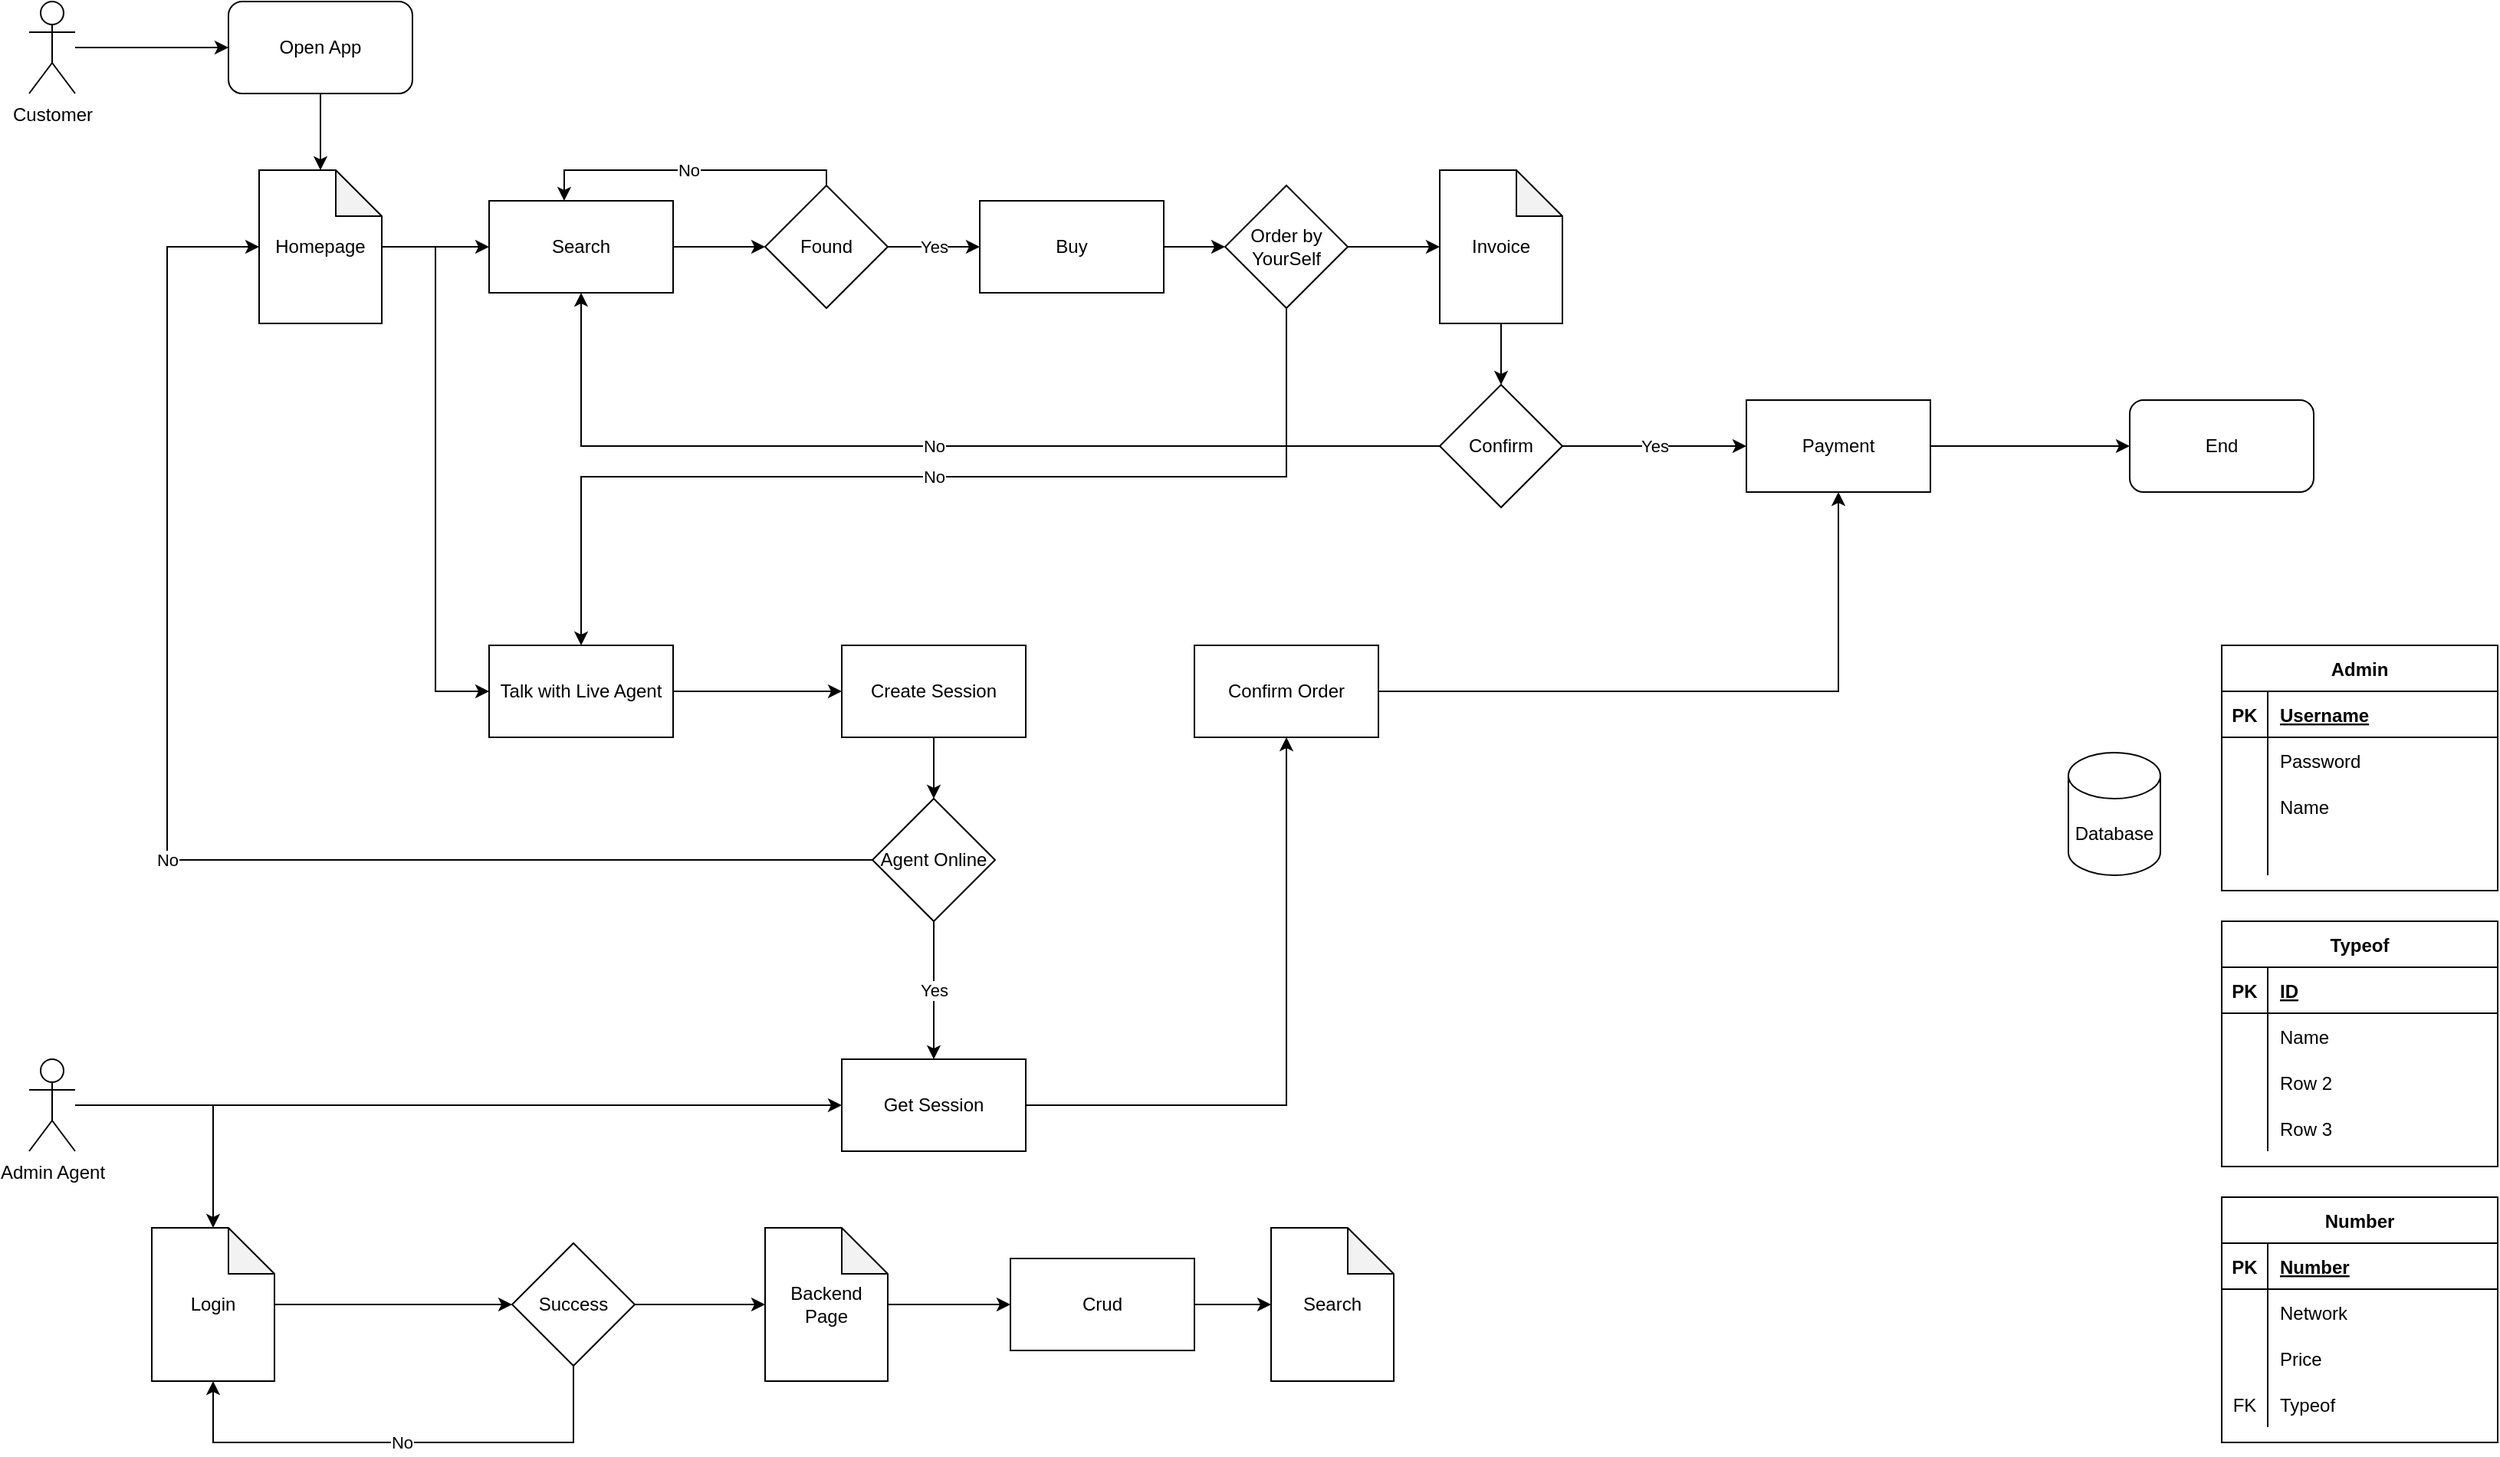 <mxfile version="19.0.3" type="device"><diagram id="yJBhZ_BCg5mVfCFzSNiU" name="Page-1"><mxGraphModel dx="1212" dy="1225" grid="1" gridSize="10" guides="1" tooltips="1" connect="1" arrows="1" fold="1" page="1" pageScale="1" pageWidth="850" pageHeight="1100" background="#ffffff" math="0" shadow="0"><root><mxCell id="0"/><mxCell id="1" parent="0"/><mxCell id="XgTPqFh4UsQPKAMZtVk0-4" style="edgeStyle=orthogonalEdgeStyle;rounded=0;orthogonalLoop=1;jettySize=auto;html=1;" edge="1" parent="1" source="XgTPqFh4UsQPKAMZtVk0-2" target="XgTPqFh4UsQPKAMZtVk0-3"><mxGeometry relative="1" as="geometry"/></mxCell><mxCell id="XgTPqFh4UsQPKAMZtVk0-2" value="Customer" style="shape=umlActor;verticalLabelPosition=bottom;verticalAlign=top;html=1;outlineConnect=0;" vertex="1" parent="1"><mxGeometry x="880" y="80" width="30" height="60" as="geometry"/></mxCell><mxCell id="XgTPqFh4UsQPKAMZtVk0-32" style="edgeStyle=orthogonalEdgeStyle;rounded=0;orthogonalLoop=1;jettySize=auto;html=1;" edge="1" parent="1" source="XgTPqFh4UsQPKAMZtVk0-3" target="XgTPqFh4UsQPKAMZtVk0-31"><mxGeometry relative="1" as="geometry"/></mxCell><mxCell id="XgTPqFh4UsQPKAMZtVk0-3" value="Open App" style="rounded=1;whiteSpace=wrap;html=1;" vertex="1" parent="1"><mxGeometry x="1010" y="80" width="120" height="60" as="geometry"/></mxCell><mxCell id="XgTPqFh4UsQPKAMZtVk0-5" value="Number" style="shape=table;startSize=30;container=1;collapsible=1;childLayout=tableLayout;fixedRows=1;rowLines=0;fontStyle=1;align=center;resizeLast=1;" vertex="1" parent="1"><mxGeometry x="2310" y="860" width="180" height="160" as="geometry"/></mxCell><mxCell id="XgTPqFh4UsQPKAMZtVk0-6" value="" style="shape=tableRow;horizontal=0;startSize=0;swimlaneHead=0;swimlaneBody=0;fillColor=none;collapsible=0;dropTarget=0;points=[[0,0.5],[1,0.5]];portConstraint=eastwest;top=0;left=0;right=0;bottom=1;" vertex="1" parent="XgTPqFh4UsQPKAMZtVk0-5"><mxGeometry y="30" width="180" height="30" as="geometry"/></mxCell><mxCell id="XgTPqFh4UsQPKAMZtVk0-7" value="PK" style="shape=partialRectangle;connectable=0;fillColor=none;top=0;left=0;bottom=0;right=0;fontStyle=1;overflow=hidden;" vertex="1" parent="XgTPqFh4UsQPKAMZtVk0-6"><mxGeometry width="30" height="30" as="geometry"><mxRectangle width="30" height="30" as="alternateBounds"/></mxGeometry></mxCell><mxCell id="XgTPqFh4UsQPKAMZtVk0-8" value="Number" style="shape=partialRectangle;connectable=0;fillColor=none;top=0;left=0;bottom=0;right=0;align=left;spacingLeft=6;fontStyle=5;overflow=hidden;" vertex="1" parent="XgTPqFh4UsQPKAMZtVk0-6"><mxGeometry x="30" width="150" height="30" as="geometry"><mxRectangle width="150" height="30" as="alternateBounds"/></mxGeometry></mxCell><mxCell id="XgTPqFh4UsQPKAMZtVk0-9" value="" style="shape=tableRow;horizontal=0;startSize=0;swimlaneHead=0;swimlaneBody=0;fillColor=none;collapsible=0;dropTarget=0;points=[[0,0.5],[1,0.5]];portConstraint=eastwest;top=0;left=0;right=0;bottom=0;" vertex="1" parent="XgTPqFh4UsQPKAMZtVk0-5"><mxGeometry y="60" width="180" height="30" as="geometry"/></mxCell><mxCell id="XgTPqFh4UsQPKAMZtVk0-10" value="" style="shape=partialRectangle;connectable=0;fillColor=none;top=0;left=0;bottom=0;right=0;editable=1;overflow=hidden;" vertex="1" parent="XgTPqFh4UsQPKAMZtVk0-9"><mxGeometry width="30" height="30" as="geometry"><mxRectangle width="30" height="30" as="alternateBounds"/></mxGeometry></mxCell><mxCell id="XgTPqFh4UsQPKAMZtVk0-11" value="Network" style="shape=partialRectangle;connectable=0;fillColor=none;top=0;left=0;bottom=0;right=0;align=left;spacingLeft=6;overflow=hidden;" vertex="1" parent="XgTPqFh4UsQPKAMZtVk0-9"><mxGeometry x="30" width="150" height="30" as="geometry"><mxRectangle width="150" height="30" as="alternateBounds"/></mxGeometry></mxCell><mxCell id="XgTPqFh4UsQPKAMZtVk0-12" value="" style="shape=tableRow;horizontal=0;startSize=0;swimlaneHead=0;swimlaneBody=0;fillColor=none;collapsible=0;dropTarget=0;points=[[0,0.5],[1,0.5]];portConstraint=eastwest;top=0;left=0;right=0;bottom=0;" vertex="1" parent="XgTPqFh4UsQPKAMZtVk0-5"><mxGeometry y="90" width="180" height="30" as="geometry"/></mxCell><mxCell id="XgTPqFh4UsQPKAMZtVk0-13" value="" style="shape=partialRectangle;connectable=0;fillColor=none;top=0;left=0;bottom=0;right=0;editable=1;overflow=hidden;" vertex="1" parent="XgTPqFh4UsQPKAMZtVk0-12"><mxGeometry width="30" height="30" as="geometry"><mxRectangle width="30" height="30" as="alternateBounds"/></mxGeometry></mxCell><mxCell id="XgTPqFh4UsQPKAMZtVk0-14" value="Price" style="shape=partialRectangle;connectable=0;fillColor=none;top=0;left=0;bottom=0;right=0;align=left;spacingLeft=6;overflow=hidden;" vertex="1" parent="XgTPqFh4UsQPKAMZtVk0-12"><mxGeometry x="30" width="150" height="30" as="geometry"><mxRectangle width="150" height="30" as="alternateBounds"/></mxGeometry></mxCell><mxCell id="XgTPqFh4UsQPKAMZtVk0-15" value="" style="shape=tableRow;horizontal=0;startSize=0;swimlaneHead=0;swimlaneBody=0;fillColor=none;collapsible=0;dropTarget=0;points=[[0,0.5],[1,0.5]];portConstraint=eastwest;top=0;left=0;right=0;bottom=0;" vertex="1" parent="XgTPqFh4UsQPKAMZtVk0-5"><mxGeometry y="120" width="180" height="30" as="geometry"/></mxCell><mxCell id="XgTPqFh4UsQPKAMZtVk0-16" value="FK" style="shape=partialRectangle;connectable=0;fillColor=none;top=0;left=0;bottom=0;right=0;editable=1;overflow=hidden;" vertex="1" parent="XgTPqFh4UsQPKAMZtVk0-15"><mxGeometry width="30" height="30" as="geometry"><mxRectangle width="30" height="30" as="alternateBounds"/></mxGeometry></mxCell><mxCell id="XgTPqFh4UsQPKAMZtVk0-17" value="Typeof" style="shape=partialRectangle;connectable=0;fillColor=none;top=0;left=0;bottom=0;right=0;align=left;spacingLeft=6;overflow=hidden;" vertex="1" parent="XgTPqFh4UsQPKAMZtVk0-15"><mxGeometry x="30" width="150" height="30" as="geometry"><mxRectangle width="150" height="30" as="alternateBounds"/></mxGeometry></mxCell><mxCell id="XgTPqFh4UsQPKAMZtVk0-18" value="Typeof" style="shape=table;startSize=30;container=1;collapsible=1;childLayout=tableLayout;fixedRows=1;rowLines=0;fontStyle=1;align=center;resizeLast=1;" vertex="1" parent="1"><mxGeometry x="2310" y="680" width="180" height="160" as="geometry"/></mxCell><mxCell id="XgTPqFh4UsQPKAMZtVk0-19" value="" style="shape=tableRow;horizontal=0;startSize=0;swimlaneHead=0;swimlaneBody=0;fillColor=none;collapsible=0;dropTarget=0;points=[[0,0.5],[1,0.5]];portConstraint=eastwest;top=0;left=0;right=0;bottom=1;" vertex="1" parent="XgTPqFh4UsQPKAMZtVk0-18"><mxGeometry y="30" width="180" height="30" as="geometry"/></mxCell><mxCell id="XgTPqFh4UsQPKAMZtVk0-20" value="PK" style="shape=partialRectangle;connectable=0;fillColor=none;top=0;left=0;bottom=0;right=0;fontStyle=1;overflow=hidden;" vertex="1" parent="XgTPqFh4UsQPKAMZtVk0-19"><mxGeometry width="30" height="30" as="geometry"><mxRectangle width="30" height="30" as="alternateBounds"/></mxGeometry></mxCell><mxCell id="XgTPqFh4UsQPKAMZtVk0-21" value="ID" style="shape=partialRectangle;connectable=0;fillColor=none;top=0;left=0;bottom=0;right=0;align=left;spacingLeft=6;fontStyle=5;overflow=hidden;" vertex="1" parent="XgTPqFh4UsQPKAMZtVk0-19"><mxGeometry x="30" width="150" height="30" as="geometry"><mxRectangle width="150" height="30" as="alternateBounds"/></mxGeometry></mxCell><mxCell id="XgTPqFh4UsQPKAMZtVk0-22" value="" style="shape=tableRow;horizontal=0;startSize=0;swimlaneHead=0;swimlaneBody=0;fillColor=none;collapsible=0;dropTarget=0;points=[[0,0.5],[1,0.5]];portConstraint=eastwest;top=0;left=0;right=0;bottom=0;" vertex="1" parent="XgTPqFh4UsQPKAMZtVk0-18"><mxGeometry y="60" width="180" height="30" as="geometry"/></mxCell><mxCell id="XgTPqFh4UsQPKAMZtVk0-23" value="" style="shape=partialRectangle;connectable=0;fillColor=none;top=0;left=0;bottom=0;right=0;editable=1;overflow=hidden;" vertex="1" parent="XgTPqFh4UsQPKAMZtVk0-22"><mxGeometry width="30" height="30" as="geometry"><mxRectangle width="30" height="30" as="alternateBounds"/></mxGeometry></mxCell><mxCell id="XgTPqFh4UsQPKAMZtVk0-24" value="Name" style="shape=partialRectangle;connectable=0;fillColor=none;top=0;left=0;bottom=0;right=0;align=left;spacingLeft=6;overflow=hidden;" vertex="1" parent="XgTPqFh4UsQPKAMZtVk0-22"><mxGeometry x="30" width="150" height="30" as="geometry"><mxRectangle width="150" height="30" as="alternateBounds"/></mxGeometry></mxCell><mxCell id="XgTPqFh4UsQPKAMZtVk0-25" value="" style="shape=tableRow;horizontal=0;startSize=0;swimlaneHead=0;swimlaneBody=0;fillColor=none;collapsible=0;dropTarget=0;points=[[0,0.5],[1,0.5]];portConstraint=eastwest;top=0;left=0;right=0;bottom=0;" vertex="1" parent="XgTPqFh4UsQPKAMZtVk0-18"><mxGeometry y="90" width="180" height="30" as="geometry"/></mxCell><mxCell id="XgTPqFh4UsQPKAMZtVk0-26" value="" style="shape=partialRectangle;connectable=0;fillColor=none;top=0;left=0;bottom=0;right=0;editable=1;overflow=hidden;" vertex="1" parent="XgTPqFh4UsQPKAMZtVk0-25"><mxGeometry width="30" height="30" as="geometry"><mxRectangle width="30" height="30" as="alternateBounds"/></mxGeometry></mxCell><mxCell id="XgTPqFh4UsQPKAMZtVk0-27" value="Row 2" style="shape=partialRectangle;connectable=0;fillColor=none;top=0;left=0;bottom=0;right=0;align=left;spacingLeft=6;overflow=hidden;" vertex="1" parent="XgTPqFh4UsQPKAMZtVk0-25"><mxGeometry x="30" width="150" height="30" as="geometry"><mxRectangle width="150" height="30" as="alternateBounds"/></mxGeometry></mxCell><mxCell id="XgTPqFh4UsQPKAMZtVk0-28" value="" style="shape=tableRow;horizontal=0;startSize=0;swimlaneHead=0;swimlaneBody=0;fillColor=none;collapsible=0;dropTarget=0;points=[[0,0.5],[1,0.5]];portConstraint=eastwest;top=0;left=0;right=0;bottom=0;" vertex="1" parent="XgTPqFh4UsQPKAMZtVk0-18"><mxGeometry y="120" width="180" height="30" as="geometry"/></mxCell><mxCell id="XgTPqFh4UsQPKAMZtVk0-29" value="" style="shape=partialRectangle;connectable=0;fillColor=none;top=0;left=0;bottom=0;right=0;editable=1;overflow=hidden;" vertex="1" parent="XgTPqFh4UsQPKAMZtVk0-28"><mxGeometry width="30" height="30" as="geometry"><mxRectangle width="30" height="30" as="alternateBounds"/></mxGeometry></mxCell><mxCell id="XgTPqFh4UsQPKAMZtVk0-30" value="Row 3" style="shape=partialRectangle;connectable=0;fillColor=none;top=0;left=0;bottom=0;right=0;align=left;spacingLeft=6;overflow=hidden;" vertex="1" parent="XgTPqFh4UsQPKAMZtVk0-28"><mxGeometry x="30" width="150" height="30" as="geometry"><mxRectangle width="150" height="30" as="alternateBounds"/></mxGeometry></mxCell><mxCell id="XgTPqFh4UsQPKAMZtVk0-36" style="edgeStyle=orthogonalEdgeStyle;rounded=0;orthogonalLoop=1;jettySize=auto;html=1;" edge="1" parent="1" source="XgTPqFh4UsQPKAMZtVk0-31" target="XgTPqFh4UsQPKAMZtVk0-35"><mxGeometry relative="1" as="geometry"/></mxCell><mxCell id="XgTPqFh4UsQPKAMZtVk0-40" style="edgeStyle=orthogonalEdgeStyle;rounded=0;orthogonalLoop=1;jettySize=auto;html=1;entryX=0;entryY=0.5;entryDx=0;entryDy=0;" edge="1" parent="1" source="XgTPqFh4UsQPKAMZtVk0-31" target="XgTPqFh4UsQPKAMZtVk0-39"><mxGeometry relative="1" as="geometry"/></mxCell><mxCell id="XgTPqFh4UsQPKAMZtVk0-31" value="Homepage" style="shape=note;whiteSpace=wrap;html=1;backgroundOutline=1;darkOpacity=0.05;" vertex="1" parent="1"><mxGeometry x="1030" y="190" width="80" height="100" as="geometry"/></mxCell><mxCell id="XgTPqFh4UsQPKAMZtVk0-42" style="edgeStyle=orthogonalEdgeStyle;rounded=0;orthogonalLoop=1;jettySize=auto;html=1;" edge="1" parent="1" source="XgTPqFh4UsQPKAMZtVk0-35"><mxGeometry relative="1" as="geometry"><mxPoint x="1360" y="240" as="targetPoint"/></mxGeometry></mxCell><mxCell id="XgTPqFh4UsQPKAMZtVk0-35" value="Search" style="rounded=0;whiteSpace=wrap;html=1;" vertex="1" parent="1"><mxGeometry x="1180" y="210" width="120" height="60" as="geometry"/></mxCell><mxCell id="XgTPqFh4UsQPKAMZtVk0-75" style="edgeStyle=orthogonalEdgeStyle;rounded=0;orthogonalLoop=1;jettySize=auto;html=1;entryX=0;entryY=0.5;entryDx=0;entryDy=0;" edge="1" parent="1" source="XgTPqFh4UsQPKAMZtVk0-39" target="XgTPqFh4UsQPKAMZtVk0-74"><mxGeometry relative="1" as="geometry"/></mxCell><mxCell id="XgTPqFh4UsQPKAMZtVk0-39" value="Talk with Live Agent" style="rounded=0;whiteSpace=wrap;html=1;" vertex="1" parent="1"><mxGeometry x="1180" y="500" width="120" height="60" as="geometry"/></mxCell><mxCell id="XgTPqFh4UsQPKAMZtVk0-50" value="No" style="edgeStyle=orthogonalEdgeStyle;rounded=0;orthogonalLoop=1;jettySize=auto;html=1;entryX=0.408;entryY=0;entryDx=0;entryDy=0;entryPerimeter=0;" edge="1" parent="1" source="XgTPqFh4UsQPKAMZtVk0-49" target="XgTPqFh4UsQPKAMZtVk0-35"><mxGeometry relative="1" as="geometry"><Array as="points"><mxPoint x="1400" y="190"/><mxPoint x="1229" y="190"/></Array></mxGeometry></mxCell><mxCell id="XgTPqFh4UsQPKAMZtVk0-53" value="Yes" style="edgeStyle=orthogonalEdgeStyle;rounded=0;orthogonalLoop=1;jettySize=auto;html=1;entryX=0;entryY=0.5;entryDx=0;entryDy=0;" edge="1" parent="1" source="XgTPqFh4UsQPKAMZtVk0-49" target="XgTPqFh4UsQPKAMZtVk0-52"><mxGeometry relative="1" as="geometry"/></mxCell><mxCell id="XgTPqFh4UsQPKAMZtVk0-49" value="Found" style="rhombus;whiteSpace=wrap;html=1;" vertex="1" parent="1"><mxGeometry x="1360" y="200" width="80" height="80" as="geometry"/></mxCell><mxCell id="XgTPqFh4UsQPKAMZtVk0-56" style="edgeStyle=orthogonalEdgeStyle;rounded=0;orthogonalLoop=1;jettySize=auto;html=1;" edge="1" parent="1" source="XgTPqFh4UsQPKAMZtVk0-52" target="XgTPqFh4UsQPKAMZtVk0-54"><mxGeometry relative="1" as="geometry"/></mxCell><mxCell id="XgTPqFh4UsQPKAMZtVk0-52" value="Buy" style="rounded=0;whiteSpace=wrap;html=1;" vertex="1" parent="1"><mxGeometry x="1500" y="210" width="120" height="60" as="geometry"/></mxCell><mxCell id="XgTPqFh4UsQPKAMZtVk0-55" value="No" style="edgeStyle=orthogonalEdgeStyle;rounded=0;orthogonalLoop=1;jettySize=auto;html=1;exitX=0.5;exitY=1;exitDx=0;exitDy=0;" edge="1" parent="1" source="XgTPqFh4UsQPKAMZtVk0-54" target="XgTPqFh4UsQPKAMZtVk0-39"><mxGeometry relative="1" as="geometry"/></mxCell><mxCell id="XgTPqFh4UsQPKAMZtVk0-58" style="edgeStyle=orthogonalEdgeStyle;rounded=0;orthogonalLoop=1;jettySize=auto;html=1;" edge="1" parent="1" source="XgTPqFh4UsQPKAMZtVk0-54" target="XgTPqFh4UsQPKAMZtVk0-57"><mxGeometry relative="1" as="geometry"/></mxCell><mxCell id="XgTPqFh4UsQPKAMZtVk0-54" value="Order by YourSelf" style="rhombus;whiteSpace=wrap;html=1;" vertex="1" parent="1"><mxGeometry x="1660" y="200" width="80" height="80" as="geometry"/></mxCell><mxCell id="XgTPqFh4UsQPKAMZtVk0-61" style="edgeStyle=orthogonalEdgeStyle;rounded=0;orthogonalLoop=1;jettySize=auto;html=1;" edge="1" parent="1" source="XgTPqFh4UsQPKAMZtVk0-57" target="XgTPqFh4UsQPKAMZtVk0-59"><mxGeometry relative="1" as="geometry"/></mxCell><mxCell id="XgTPqFh4UsQPKAMZtVk0-57" value="Invoice" style="shape=note;whiteSpace=wrap;html=1;backgroundOutline=1;darkOpacity=0.05;" vertex="1" parent="1"><mxGeometry x="1800" y="190" width="80" height="100" as="geometry"/></mxCell><mxCell id="XgTPqFh4UsQPKAMZtVk0-60" value="No" style="edgeStyle=orthogonalEdgeStyle;rounded=0;orthogonalLoop=1;jettySize=auto;html=1;" edge="1" parent="1" source="XgTPqFh4UsQPKAMZtVk0-59" target="XgTPqFh4UsQPKAMZtVk0-35"><mxGeometry relative="1" as="geometry"/></mxCell><mxCell id="XgTPqFh4UsQPKAMZtVk0-68" value="Yes" style="edgeStyle=orthogonalEdgeStyle;rounded=0;orthogonalLoop=1;jettySize=auto;html=1;entryX=0;entryY=0.5;entryDx=0;entryDy=0;" edge="1" parent="1" source="XgTPqFh4UsQPKAMZtVk0-59" target="XgTPqFh4UsQPKAMZtVk0-67"><mxGeometry relative="1" as="geometry"/></mxCell><mxCell id="XgTPqFh4UsQPKAMZtVk0-59" value="Confirm" style="rhombus;whiteSpace=wrap;html=1;" vertex="1" parent="1"><mxGeometry x="1800" y="330" width="80" height="80" as="geometry"/></mxCell><mxCell id="XgTPqFh4UsQPKAMZtVk0-70" style="edgeStyle=orthogonalEdgeStyle;rounded=0;orthogonalLoop=1;jettySize=auto;html=1;entryX=0;entryY=0.5;entryDx=0;entryDy=0;" edge="1" parent="1" source="XgTPqFh4UsQPKAMZtVk0-67" target="XgTPqFh4UsQPKAMZtVk0-69"><mxGeometry relative="1" as="geometry"/></mxCell><mxCell id="XgTPqFh4UsQPKAMZtVk0-67" value="Payment" style="rounded=0;whiteSpace=wrap;html=1;" vertex="1" parent="1"><mxGeometry x="2000" y="340" width="120" height="60" as="geometry"/></mxCell><mxCell id="XgTPqFh4UsQPKAMZtVk0-69" value="End" style="rounded=1;whiteSpace=wrap;html=1;" vertex="1" parent="1"><mxGeometry x="2250" y="340" width="120" height="60" as="geometry"/></mxCell><mxCell id="XgTPqFh4UsQPKAMZtVk0-73" style="edgeStyle=orthogonalEdgeStyle;rounded=0;orthogonalLoop=1;jettySize=auto;html=1;" edge="1" parent="1" source="XgTPqFh4UsQPKAMZtVk0-71" target="XgTPqFh4UsQPKAMZtVk0-67"><mxGeometry relative="1" as="geometry"/></mxCell><mxCell id="XgTPqFh4UsQPKAMZtVk0-71" value="Confirm Order" style="rounded=0;whiteSpace=wrap;html=1;" vertex="1" parent="1"><mxGeometry x="1640" y="500" width="120" height="60" as="geometry"/></mxCell><mxCell id="XgTPqFh4UsQPKAMZtVk0-87" style="edgeStyle=orthogonalEdgeStyle;rounded=0;orthogonalLoop=1;jettySize=auto;html=1;" edge="1" parent="1" source="XgTPqFh4UsQPKAMZtVk0-74" target="XgTPqFh4UsQPKAMZtVk0-84"><mxGeometry relative="1" as="geometry"/></mxCell><mxCell id="XgTPqFh4UsQPKAMZtVk0-74" value="Create Session" style="rounded=0;whiteSpace=wrap;html=1;" vertex="1" parent="1"><mxGeometry x="1410" y="500" width="120" height="60" as="geometry"/></mxCell><mxCell id="XgTPqFh4UsQPKAMZtVk0-80" style="edgeStyle=orthogonalEdgeStyle;rounded=0;orthogonalLoop=1;jettySize=auto;html=1;" edge="1" parent="1" source="XgTPqFh4UsQPKAMZtVk0-77" target="XgTPqFh4UsQPKAMZtVk0-79"><mxGeometry relative="1" as="geometry"/></mxCell><mxCell id="XgTPqFh4UsQPKAMZtVk0-98" style="edgeStyle=orthogonalEdgeStyle;rounded=0;orthogonalLoop=1;jettySize=auto;html=1;" edge="1" parent="1" source="XgTPqFh4UsQPKAMZtVk0-77" target="XgTPqFh4UsQPKAMZtVk0-95"><mxGeometry relative="1" as="geometry"/></mxCell><mxCell id="XgTPqFh4UsQPKAMZtVk0-77" value="Admin Agent" style="shape=umlActor;verticalLabelPosition=bottom;verticalAlign=top;html=1;outlineConnect=0;" vertex="1" parent="1"><mxGeometry x="880" y="770" width="30" height="60" as="geometry"/></mxCell><mxCell id="XgTPqFh4UsQPKAMZtVk0-82" style="edgeStyle=orthogonalEdgeStyle;rounded=0;orthogonalLoop=1;jettySize=auto;html=1;" edge="1" parent="1" source="XgTPqFh4UsQPKAMZtVk0-79" target="XgTPqFh4UsQPKAMZtVk0-71"><mxGeometry relative="1" as="geometry"/></mxCell><mxCell id="XgTPqFh4UsQPKAMZtVk0-79" value="Get Session" style="rounded=0;whiteSpace=wrap;html=1;" vertex="1" parent="1"><mxGeometry x="1410" y="770" width="120" height="60" as="geometry"/></mxCell><mxCell id="XgTPqFh4UsQPKAMZtVk0-85" value="Yes" style="edgeStyle=orthogonalEdgeStyle;rounded=0;orthogonalLoop=1;jettySize=auto;html=1;" edge="1" parent="1" source="XgTPqFh4UsQPKAMZtVk0-84" target="XgTPqFh4UsQPKAMZtVk0-79"><mxGeometry relative="1" as="geometry"/></mxCell><mxCell id="XgTPqFh4UsQPKAMZtVk0-86" value="No" style="edgeStyle=orthogonalEdgeStyle;rounded=0;orthogonalLoop=1;jettySize=auto;html=1;" edge="1" parent="1" source="XgTPqFh4UsQPKAMZtVk0-84" target="XgTPqFh4UsQPKAMZtVk0-31"><mxGeometry relative="1" as="geometry"><Array as="points"><mxPoint x="970" y="640"/><mxPoint x="970" y="240"/></Array></mxGeometry></mxCell><mxCell id="XgTPqFh4UsQPKAMZtVk0-84" value="Agent Online" style="rhombus;whiteSpace=wrap;html=1;" vertex="1" parent="1"><mxGeometry x="1430" y="600" width="80" height="80" as="geometry"/></mxCell><mxCell id="XgTPqFh4UsQPKAMZtVk0-101" value="No" style="edgeStyle=orthogonalEdgeStyle;rounded=0;orthogonalLoop=1;jettySize=auto;html=1;" edge="1" parent="1" source="XgTPqFh4UsQPKAMZtVk0-91" target="XgTPqFh4UsQPKAMZtVk0-95"><mxGeometry relative="1" as="geometry"><Array as="points"><mxPoint x="1235" y="1020"/><mxPoint x="1000" y="1020"/></Array></mxGeometry></mxCell><mxCell id="XgTPqFh4UsQPKAMZtVk0-105" style="edgeStyle=orthogonalEdgeStyle;rounded=0;orthogonalLoop=1;jettySize=auto;html=1;" edge="1" parent="1" source="XgTPqFh4UsQPKAMZtVk0-91" target="XgTPqFh4UsQPKAMZtVk0-104"><mxGeometry relative="1" as="geometry"/></mxCell><mxCell id="XgTPqFh4UsQPKAMZtVk0-91" value="Success" style="rhombus;whiteSpace=wrap;html=1;" vertex="1" parent="1"><mxGeometry x="1195" y="890" width="80" height="80" as="geometry"/></mxCell><mxCell id="XgTPqFh4UsQPKAMZtVk0-100" style="edgeStyle=orthogonalEdgeStyle;rounded=0;orthogonalLoop=1;jettySize=auto;html=1;" edge="1" parent="1" source="XgTPqFh4UsQPKAMZtVk0-95" target="XgTPqFh4UsQPKAMZtVk0-91"><mxGeometry relative="1" as="geometry"><Array as="points"><mxPoint x="1150" y="930"/><mxPoint x="1150" y="930"/></Array></mxGeometry></mxCell><mxCell id="XgTPqFh4UsQPKAMZtVk0-95" value="Login" style="shape=note;whiteSpace=wrap;html=1;backgroundOutline=1;darkOpacity=0.05;" vertex="1" parent="1"><mxGeometry x="960" y="880" width="80" height="100" as="geometry"/></mxCell><mxCell id="XgTPqFh4UsQPKAMZtVk0-112" style="edgeStyle=orthogonalEdgeStyle;rounded=0;orthogonalLoop=1;jettySize=auto;html=1;entryX=0;entryY=0.5;entryDx=0;entryDy=0;entryPerimeter=0;" edge="1" parent="1" source="XgTPqFh4UsQPKAMZtVk0-103" target="XgTPqFh4UsQPKAMZtVk0-111"><mxGeometry relative="1" as="geometry"/></mxCell><mxCell id="XgTPqFh4UsQPKAMZtVk0-103" value="Crud" style="rounded=0;whiteSpace=wrap;html=1;" vertex="1" parent="1"><mxGeometry x="1520" y="900" width="120" height="60" as="geometry"/></mxCell><mxCell id="XgTPqFh4UsQPKAMZtVk0-106" style="edgeStyle=orthogonalEdgeStyle;rounded=0;orthogonalLoop=1;jettySize=auto;html=1;" edge="1" parent="1" source="XgTPqFh4UsQPKAMZtVk0-104" target="XgTPqFh4UsQPKAMZtVk0-103"><mxGeometry relative="1" as="geometry"/></mxCell><mxCell id="XgTPqFh4UsQPKAMZtVk0-104" value="Backend Page" style="shape=note;whiteSpace=wrap;html=1;backgroundOutline=1;darkOpacity=0.05;" vertex="1" parent="1"><mxGeometry x="1360" y="880" width="80" height="100" as="geometry"/></mxCell><mxCell id="XgTPqFh4UsQPKAMZtVk0-111" value="Search" style="shape=note;whiteSpace=wrap;html=1;backgroundOutline=1;darkOpacity=0.05;" vertex="1" parent="1"><mxGeometry x="1690" y="880" width="80" height="100" as="geometry"/></mxCell><mxCell id="XgTPqFh4UsQPKAMZtVk0-113" value="Admin" style="shape=table;startSize=30;container=1;collapsible=1;childLayout=tableLayout;fixedRows=1;rowLines=0;fontStyle=1;align=center;resizeLast=1;" vertex="1" parent="1"><mxGeometry x="2310" y="500" width="180" height="160" as="geometry"/></mxCell><mxCell id="XgTPqFh4UsQPKAMZtVk0-114" value="" style="shape=tableRow;horizontal=0;startSize=0;swimlaneHead=0;swimlaneBody=0;fillColor=none;collapsible=0;dropTarget=0;points=[[0,0.5],[1,0.5]];portConstraint=eastwest;top=0;left=0;right=0;bottom=1;" vertex="1" parent="XgTPqFh4UsQPKAMZtVk0-113"><mxGeometry y="30" width="180" height="30" as="geometry"/></mxCell><mxCell id="XgTPqFh4UsQPKAMZtVk0-115" value="PK" style="shape=partialRectangle;connectable=0;fillColor=none;top=0;left=0;bottom=0;right=0;fontStyle=1;overflow=hidden;" vertex="1" parent="XgTPqFh4UsQPKAMZtVk0-114"><mxGeometry width="30" height="30" as="geometry"><mxRectangle width="30" height="30" as="alternateBounds"/></mxGeometry></mxCell><mxCell id="XgTPqFh4UsQPKAMZtVk0-116" value="Username" style="shape=partialRectangle;connectable=0;fillColor=none;top=0;left=0;bottom=0;right=0;align=left;spacingLeft=6;fontStyle=5;overflow=hidden;" vertex="1" parent="XgTPqFh4UsQPKAMZtVk0-114"><mxGeometry x="30" width="150" height="30" as="geometry"><mxRectangle width="150" height="30" as="alternateBounds"/></mxGeometry></mxCell><mxCell id="XgTPqFh4UsQPKAMZtVk0-117" value="" style="shape=tableRow;horizontal=0;startSize=0;swimlaneHead=0;swimlaneBody=0;fillColor=none;collapsible=0;dropTarget=0;points=[[0,0.5],[1,0.5]];portConstraint=eastwest;top=0;left=0;right=0;bottom=0;" vertex="1" parent="XgTPqFh4UsQPKAMZtVk0-113"><mxGeometry y="60" width="180" height="30" as="geometry"/></mxCell><mxCell id="XgTPqFh4UsQPKAMZtVk0-118" value="" style="shape=partialRectangle;connectable=0;fillColor=none;top=0;left=0;bottom=0;right=0;editable=1;overflow=hidden;" vertex="1" parent="XgTPqFh4UsQPKAMZtVk0-117"><mxGeometry width="30" height="30" as="geometry"><mxRectangle width="30" height="30" as="alternateBounds"/></mxGeometry></mxCell><mxCell id="XgTPqFh4UsQPKAMZtVk0-119" value="Password" style="shape=partialRectangle;connectable=0;fillColor=none;top=0;left=0;bottom=0;right=0;align=left;spacingLeft=6;overflow=hidden;" vertex="1" parent="XgTPqFh4UsQPKAMZtVk0-117"><mxGeometry x="30" width="150" height="30" as="geometry"><mxRectangle width="150" height="30" as="alternateBounds"/></mxGeometry></mxCell><mxCell id="XgTPqFh4UsQPKAMZtVk0-120" value="" style="shape=tableRow;horizontal=0;startSize=0;swimlaneHead=0;swimlaneBody=0;fillColor=none;collapsible=0;dropTarget=0;points=[[0,0.5],[1,0.5]];portConstraint=eastwest;top=0;left=0;right=0;bottom=0;" vertex="1" parent="XgTPqFh4UsQPKAMZtVk0-113"><mxGeometry y="90" width="180" height="30" as="geometry"/></mxCell><mxCell id="XgTPqFh4UsQPKAMZtVk0-121" value="" style="shape=partialRectangle;connectable=0;fillColor=none;top=0;left=0;bottom=0;right=0;editable=1;overflow=hidden;" vertex="1" parent="XgTPqFh4UsQPKAMZtVk0-120"><mxGeometry width="30" height="30" as="geometry"><mxRectangle width="30" height="30" as="alternateBounds"/></mxGeometry></mxCell><mxCell id="XgTPqFh4UsQPKAMZtVk0-122" value="Name" style="shape=partialRectangle;connectable=0;fillColor=none;top=0;left=0;bottom=0;right=0;align=left;spacingLeft=6;overflow=hidden;" vertex="1" parent="XgTPqFh4UsQPKAMZtVk0-120"><mxGeometry x="30" width="150" height="30" as="geometry"><mxRectangle width="150" height="30" as="alternateBounds"/></mxGeometry></mxCell><mxCell id="XgTPqFh4UsQPKAMZtVk0-123" value="" style="shape=tableRow;horizontal=0;startSize=0;swimlaneHead=0;swimlaneBody=0;fillColor=none;collapsible=0;dropTarget=0;points=[[0,0.5],[1,0.5]];portConstraint=eastwest;top=0;left=0;right=0;bottom=0;" vertex="1" parent="XgTPqFh4UsQPKAMZtVk0-113"><mxGeometry y="120" width="180" height="30" as="geometry"/></mxCell><mxCell id="XgTPqFh4UsQPKAMZtVk0-124" value="" style="shape=partialRectangle;connectable=0;fillColor=none;top=0;left=0;bottom=0;right=0;editable=1;overflow=hidden;" vertex="1" parent="XgTPqFh4UsQPKAMZtVk0-123"><mxGeometry width="30" height="30" as="geometry"><mxRectangle width="30" height="30" as="alternateBounds"/></mxGeometry></mxCell><mxCell id="XgTPqFh4UsQPKAMZtVk0-125" value="" style="shape=partialRectangle;connectable=0;fillColor=none;top=0;left=0;bottom=0;right=0;align=left;spacingLeft=6;overflow=hidden;" vertex="1" parent="XgTPqFh4UsQPKAMZtVk0-123"><mxGeometry x="30" width="150" height="30" as="geometry"><mxRectangle width="150" height="30" as="alternateBounds"/></mxGeometry></mxCell><mxCell id="XgTPqFh4UsQPKAMZtVk0-126" value="Database" style="shape=cylinder3;whiteSpace=wrap;html=1;boundedLbl=1;backgroundOutline=1;size=15;" vertex="1" parent="1"><mxGeometry x="2210" y="570" width="60" height="80" as="geometry"/></mxCell></root></mxGraphModel></diagram></mxfile>